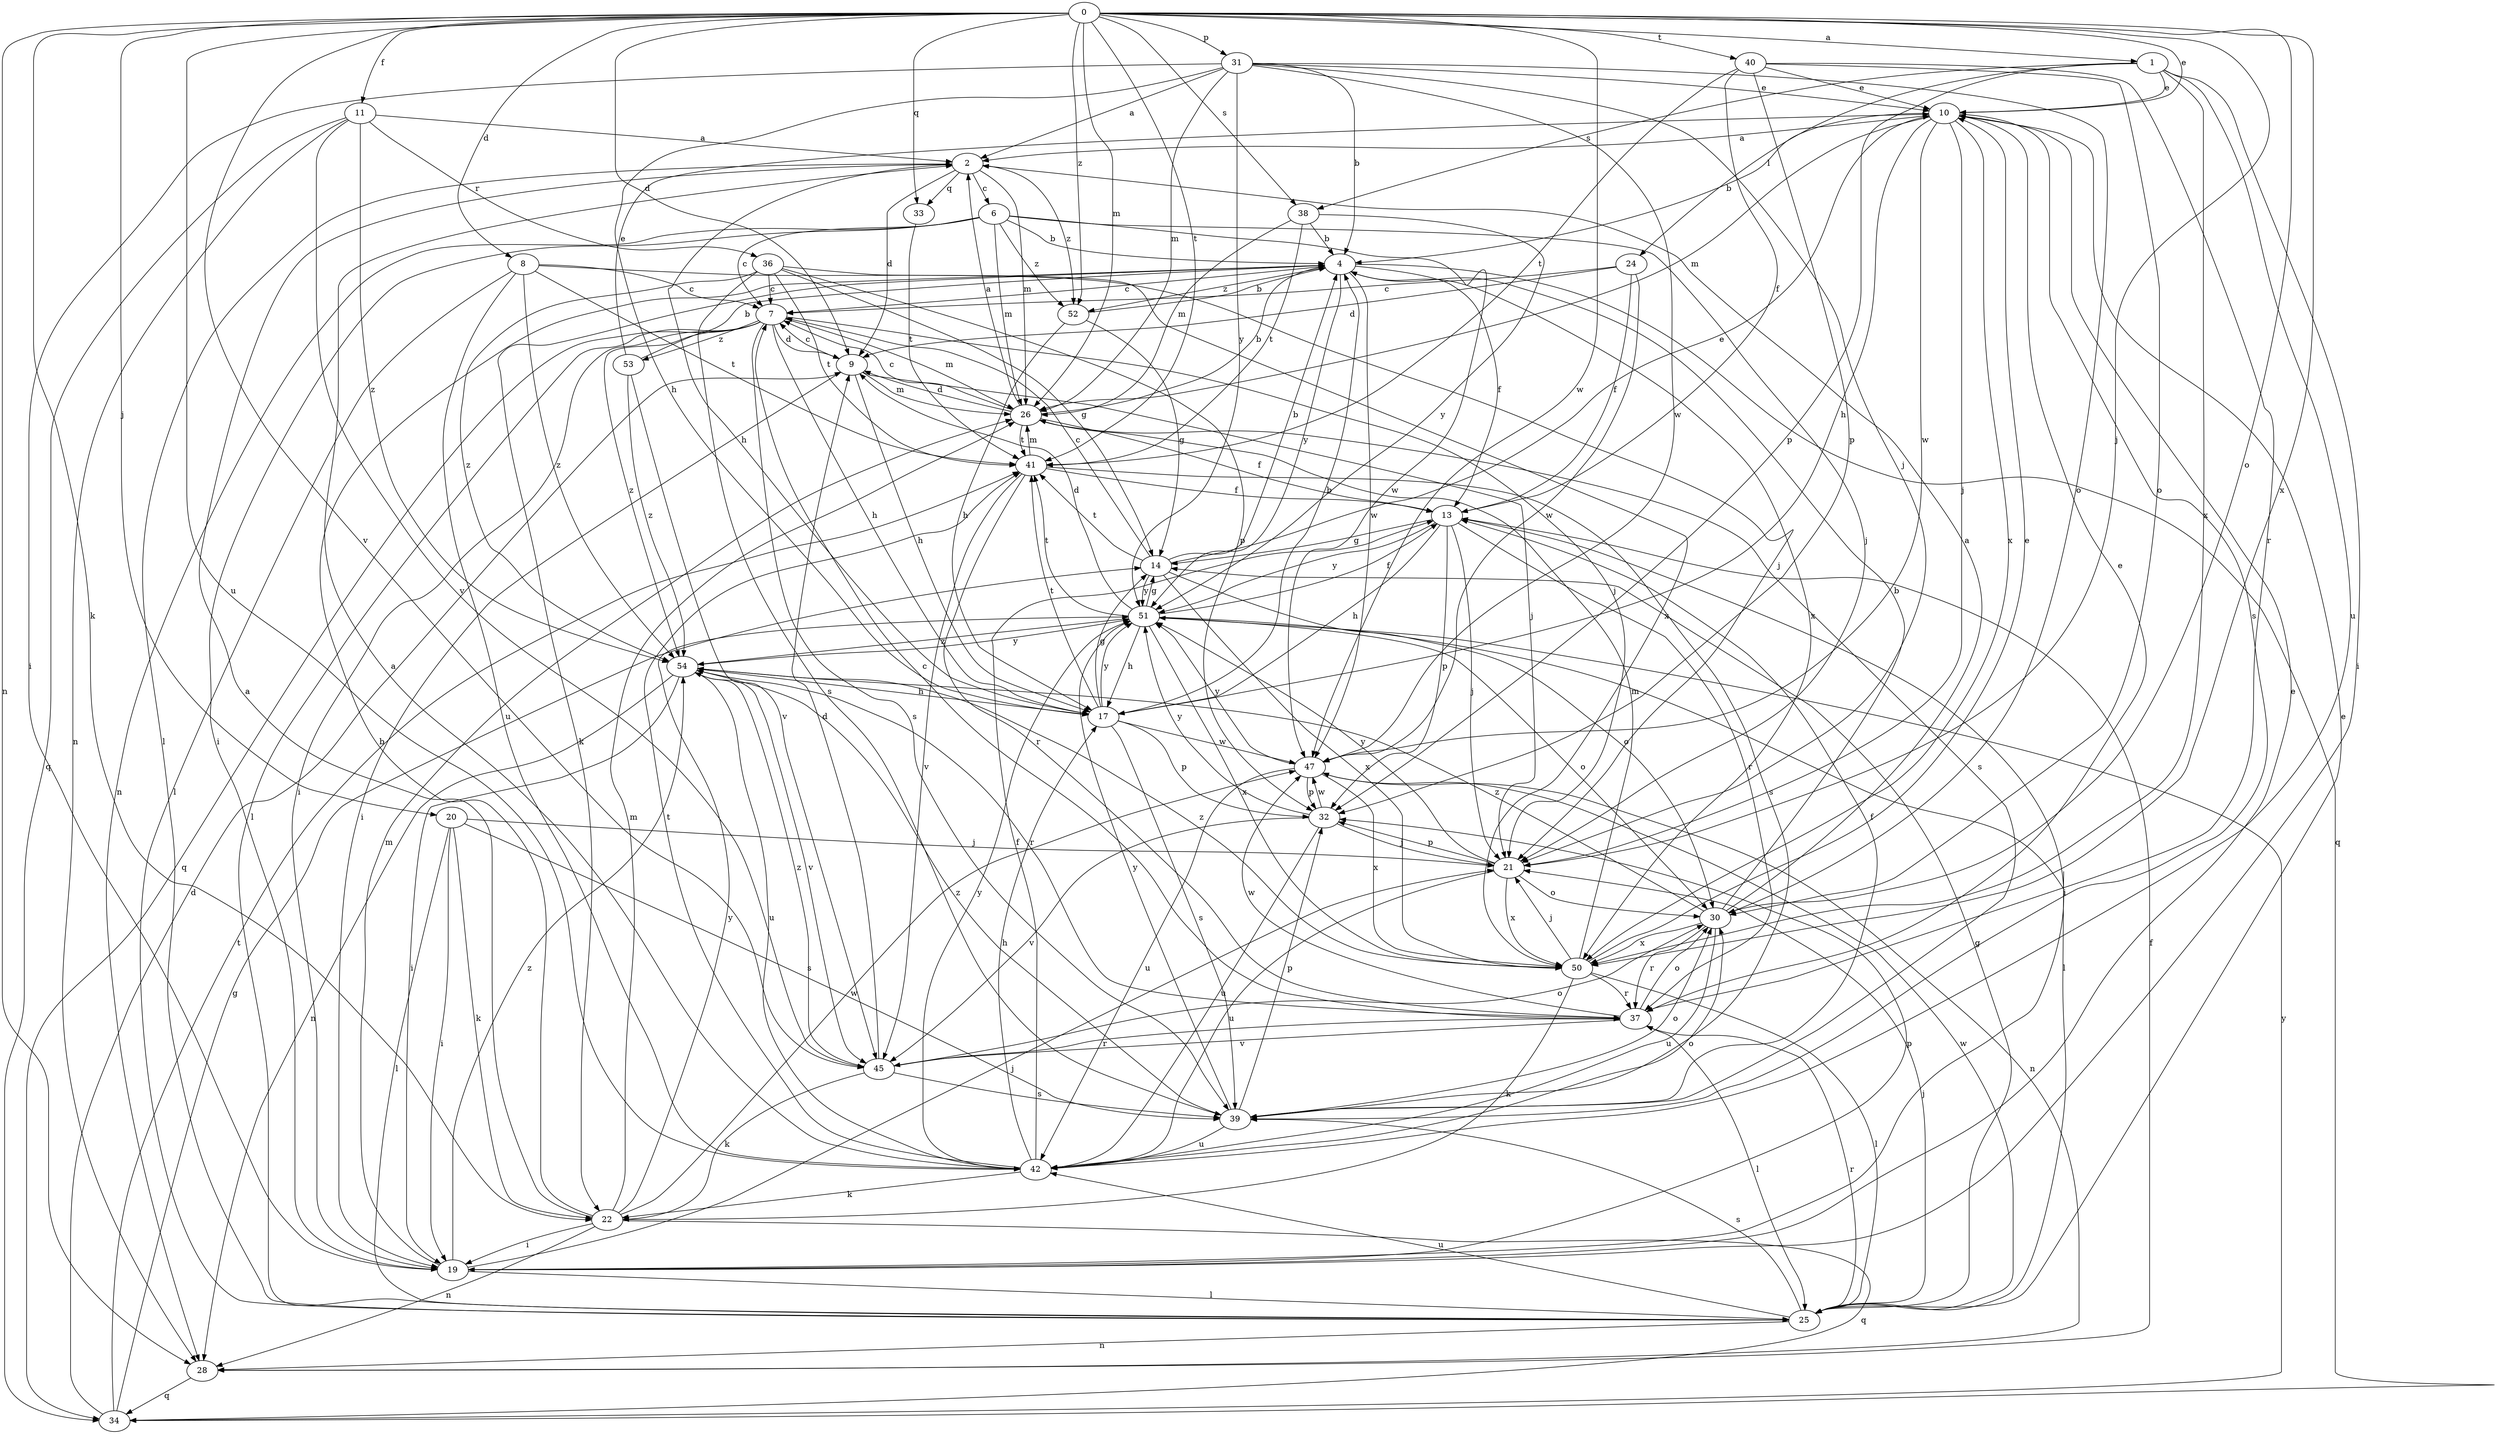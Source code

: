 strict digraph  {
0;
1;
2;
4;
6;
7;
8;
9;
10;
11;
13;
14;
17;
19;
20;
21;
22;
24;
25;
26;
28;
30;
31;
32;
33;
34;
36;
37;
38;
39;
40;
41;
42;
45;
47;
50;
51;
52;
53;
54;
0 -> 1  [label=a];
0 -> 8  [label=d];
0 -> 9  [label=d];
0 -> 10  [label=e];
0 -> 11  [label=f];
0 -> 20  [label=j];
0 -> 21  [label=j];
0 -> 22  [label=k];
0 -> 26  [label=m];
0 -> 28  [label=n];
0 -> 30  [label=o];
0 -> 31  [label=p];
0 -> 33  [label=q];
0 -> 38  [label=s];
0 -> 40  [label=t];
0 -> 41  [label=t];
0 -> 42  [label=u];
0 -> 45  [label=v];
0 -> 47  [label=w];
0 -> 50  [label=x];
0 -> 52  [label=z];
1 -> 10  [label=e];
1 -> 19  [label=i];
1 -> 24  [label=l];
1 -> 32  [label=p];
1 -> 38  [label=s];
1 -> 42  [label=u];
1 -> 50  [label=x];
2 -> 6  [label=c];
2 -> 9  [label=d];
2 -> 17  [label=h];
2 -> 25  [label=l];
2 -> 26  [label=m];
2 -> 33  [label=q];
2 -> 52  [label=z];
4 -> 7  [label=c];
4 -> 13  [label=f];
4 -> 22  [label=k];
4 -> 34  [label=q];
4 -> 47  [label=w];
4 -> 50  [label=x];
4 -> 51  [label=y];
4 -> 52  [label=z];
6 -> 4  [label=b];
6 -> 7  [label=c];
6 -> 19  [label=i];
6 -> 21  [label=j];
6 -> 26  [label=m];
6 -> 28  [label=n];
6 -> 47  [label=w];
6 -> 52  [label=z];
7 -> 9  [label=d];
7 -> 17  [label=h];
7 -> 19  [label=i];
7 -> 21  [label=j];
7 -> 25  [label=l];
7 -> 26  [label=m];
7 -> 34  [label=q];
7 -> 39  [label=s];
7 -> 53  [label=z];
7 -> 54  [label=z];
8 -> 7  [label=c];
8 -> 21  [label=j];
8 -> 25  [label=l];
8 -> 41  [label=t];
8 -> 42  [label=u];
8 -> 54  [label=z];
9 -> 7  [label=c];
9 -> 17  [label=h];
9 -> 19  [label=i];
9 -> 21  [label=j];
9 -> 26  [label=m];
10 -> 2  [label=a];
10 -> 4  [label=b];
10 -> 17  [label=h];
10 -> 21  [label=j];
10 -> 26  [label=m];
10 -> 39  [label=s];
10 -> 47  [label=w];
10 -> 50  [label=x];
11 -> 2  [label=a];
11 -> 28  [label=n];
11 -> 34  [label=q];
11 -> 36  [label=r];
11 -> 45  [label=v];
11 -> 54  [label=z];
13 -> 14  [label=g];
13 -> 17  [label=h];
13 -> 19  [label=i];
13 -> 21  [label=j];
13 -> 32  [label=p];
13 -> 37  [label=r];
13 -> 51  [label=y];
14 -> 4  [label=b];
14 -> 7  [label=c];
14 -> 10  [label=e];
14 -> 30  [label=o];
14 -> 41  [label=t];
14 -> 50  [label=x];
14 -> 51  [label=y];
17 -> 4  [label=b];
17 -> 14  [label=g];
17 -> 32  [label=p];
17 -> 39  [label=s];
17 -> 41  [label=t];
17 -> 47  [label=w];
17 -> 51  [label=y];
19 -> 10  [label=e];
19 -> 21  [label=j];
19 -> 25  [label=l];
19 -> 26  [label=m];
19 -> 32  [label=p];
19 -> 54  [label=z];
20 -> 19  [label=i];
20 -> 21  [label=j];
20 -> 22  [label=k];
20 -> 25  [label=l];
20 -> 39  [label=s];
21 -> 30  [label=o];
21 -> 32  [label=p];
21 -> 42  [label=u];
21 -> 50  [label=x];
21 -> 51  [label=y];
22 -> 2  [label=a];
22 -> 4  [label=b];
22 -> 19  [label=i];
22 -> 26  [label=m];
22 -> 28  [label=n];
22 -> 34  [label=q];
22 -> 47  [label=w];
22 -> 51  [label=y];
24 -> 7  [label=c];
24 -> 9  [label=d];
24 -> 13  [label=f];
24 -> 47  [label=w];
25 -> 10  [label=e];
25 -> 14  [label=g];
25 -> 21  [label=j];
25 -> 28  [label=n];
25 -> 37  [label=r];
25 -> 39  [label=s];
25 -> 42  [label=u];
25 -> 47  [label=w];
26 -> 2  [label=a];
26 -> 4  [label=b];
26 -> 7  [label=c];
26 -> 9  [label=d];
26 -> 13  [label=f];
26 -> 39  [label=s];
26 -> 41  [label=t];
28 -> 13  [label=f];
28 -> 34  [label=q];
30 -> 2  [label=a];
30 -> 4  [label=b];
30 -> 37  [label=r];
30 -> 42  [label=u];
30 -> 50  [label=x];
30 -> 54  [label=z];
31 -> 2  [label=a];
31 -> 4  [label=b];
31 -> 10  [label=e];
31 -> 17  [label=h];
31 -> 19  [label=i];
31 -> 21  [label=j];
31 -> 26  [label=m];
31 -> 30  [label=o];
31 -> 47  [label=w];
31 -> 51  [label=y];
32 -> 21  [label=j];
32 -> 42  [label=u];
32 -> 45  [label=v];
32 -> 47  [label=w];
32 -> 51  [label=y];
33 -> 41  [label=t];
34 -> 9  [label=d];
34 -> 14  [label=g];
34 -> 41  [label=t];
34 -> 51  [label=y];
36 -> 7  [label=c];
36 -> 14  [label=g];
36 -> 32  [label=p];
36 -> 39  [label=s];
36 -> 41  [label=t];
36 -> 50  [label=x];
36 -> 54  [label=z];
37 -> 7  [label=c];
37 -> 10  [label=e];
37 -> 25  [label=l];
37 -> 30  [label=o];
37 -> 45  [label=v];
37 -> 47  [label=w];
38 -> 4  [label=b];
38 -> 26  [label=m];
38 -> 41  [label=t];
38 -> 51  [label=y];
39 -> 13  [label=f];
39 -> 30  [label=o];
39 -> 32  [label=p];
39 -> 42  [label=u];
39 -> 51  [label=y];
39 -> 54  [label=z];
40 -> 10  [label=e];
40 -> 13  [label=f];
40 -> 30  [label=o];
40 -> 32  [label=p];
40 -> 37  [label=r];
40 -> 41  [label=t];
41 -> 13  [label=f];
41 -> 26  [label=m];
41 -> 37  [label=r];
41 -> 39  [label=s];
41 -> 45  [label=v];
42 -> 2  [label=a];
42 -> 13  [label=f];
42 -> 17  [label=h];
42 -> 22  [label=k];
42 -> 30  [label=o];
42 -> 41  [label=t];
42 -> 51  [label=y];
45 -> 9  [label=d];
45 -> 22  [label=k];
45 -> 30  [label=o];
45 -> 37  [label=r];
45 -> 39  [label=s];
45 -> 54  [label=z];
47 -> 28  [label=n];
47 -> 32  [label=p];
47 -> 42  [label=u];
47 -> 50  [label=x];
47 -> 51  [label=y];
50 -> 10  [label=e];
50 -> 21  [label=j];
50 -> 22  [label=k];
50 -> 25  [label=l];
50 -> 26  [label=m];
50 -> 37  [label=r];
50 -> 54  [label=z];
51 -> 9  [label=d];
51 -> 13  [label=f];
51 -> 14  [label=g];
51 -> 17  [label=h];
51 -> 25  [label=l];
51 -> 30  [label=o];
51 -> 41  [label=t];
51 -> 50  [label=x];
51 -> 54  [label=z];
52 -> 4  [label=b];
52 -> 14  [label=g];
52 -> 17  [label=h];
53 -> 4  [label=b];
53 -> 10  [label=e];
53 -> 45  [label=v];
53 -> 54  [label=z];
54 -> 17  [label=h];
54 -> 19  [label=i];
54 -> 28  [label=n];
54 -> 37  [label=r];
54 -> 42  [label=u];
54 -> 45  [label=v];
54 -> 51  [label=y];
}
